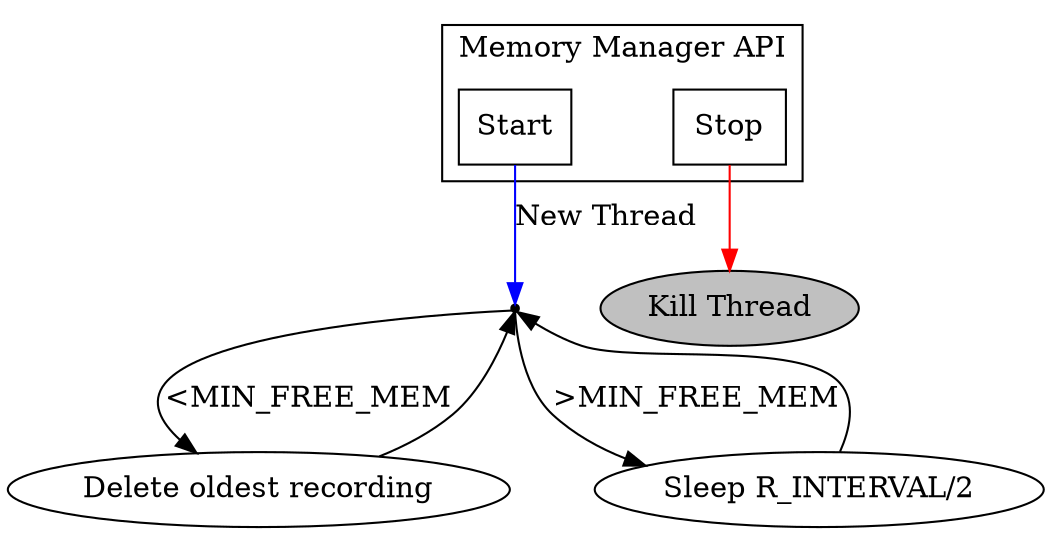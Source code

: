 digraph {

  g_a_start->g_g [label="New Thread", color=blue]
  g_g->g_d [label="<MIN_FREE_MEM"]
  g_d->g_g
  g_g->g_s [label=">MIN_FREE_MEM"]
  g_s->g_g

  g_a_stop->d [color=red]

  g_g [label="", shape=point]
  g_d [label="Delete oldest recording"]
  g_s [label="Sleep R_INTERVAL/2"]

  d [label="Kill Thread", style=filled, fillcolor=grey]

  subgraph cluster_g_a {
    label="Memory Manager API"
    g_a_start [label="Start", shape=box]
    g_a_stop [label="Stop", shape=box]
  }
}
